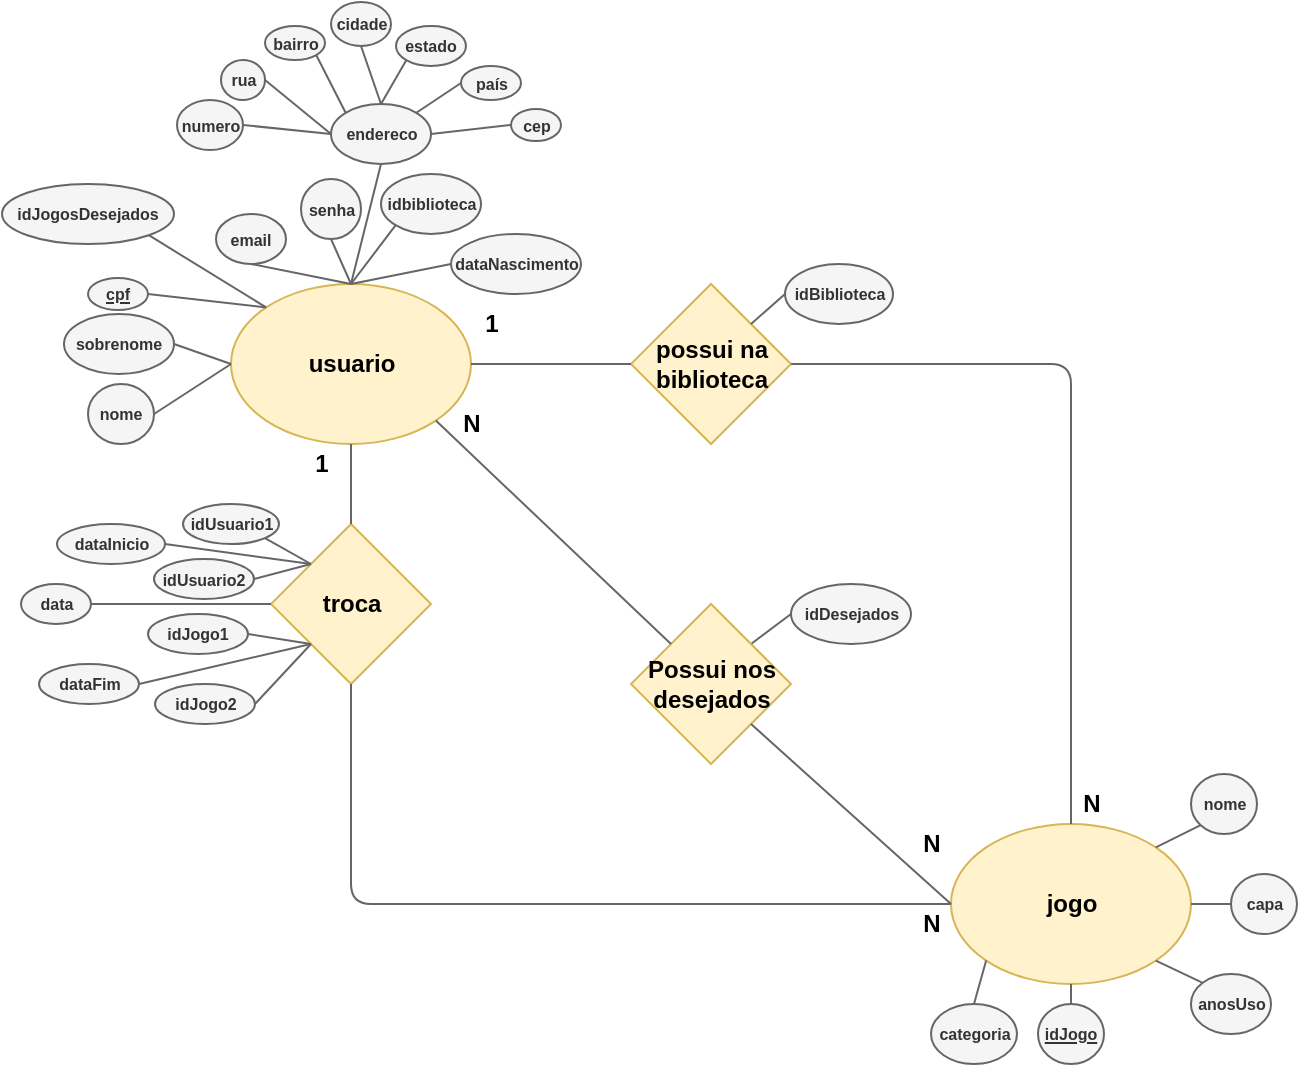 <mxfile version="12.2.6" type="device" pages="1"><diagram id="YOqCIBr4G81Ux6dIbHD8" name="Page-1"><mxGraphModel dx="712" dy="355" grid="0" gridSize="10" guides="1" tooltips="1" connect="1" arrows="1" fold="1" page="0" pageScale="1" pageWidth="827" pageHeight="1169" math="0" shadow="0"><root><mxCell id="0"/><mxCell id="1" parent="0"/><mxCell id="bX51z0ji0cr_PuRlxTNF-1" value="usuario" style="ellipse;whiteSpace=wrap;html=1;strokeWidth=1;fontFamily=Helvetica;fontStyle=1;labelBackgroundColor=none;labelBorderColor=none;fillColor=#fff2cc;strokeColor=#d6b656;" vertex="1" parent="1"><mxGeometry x="344.5" y="201" width="120" height="80" as="geometry"/></mxCell><mxCell id="bX51z0ji0cr_PuRlxTNF-3" value="possui na biblioteca" style="rhombus;whiteSpace=wrap;html=1;strokeWidth=1;fontFamily=Helvetica;fontStyle=1;labelBackgroundColor=none;labelBorderColor=none;fillColor=#fff2cc;strokeColor=#d6b656;" vertex="1" parent="1"><mxGeometry x="544.5" y="201" width="80" height="80" as="geometry"/></mxCell><mxCell id="bX51z0ji0cr_PuRlxTNF-5" value="" style="endArrow=none;html=1;entryX=0;entryY=0.5;entryDx=0;entryDy=0;exitX=1;exitY=0.5;exitDx=0;exitDy=0;strokeWidth=1;fontFamily=Helvetica;fontStyle=1;labelBackgroundColor=none;labelBorderColor=none;fillColor=#f5f5f5;strokeColor=#666666;" edge="1" parent="1" source="bX51z0ji0cr_PuRlxTNF-1" target="bX51z0ji0cr_PuRlxTNF-3"><mxGeometry width="50" height="50" relative="1" as="geometry"><mxPoint x="184.5" y="241" as="sourcePoint"/><mxPoint x="234.5" y="191" as="targetPoint"/></mxGeometry></mxCell><mxCell id="bX51z0ji0cr_PuRlxTNF-10" value="jogo" style="ellipse;whiteSpace=wrap;html=1;strokeWidth=1;fontFamily=Helvetica;fontStyle=1;labelBackgroundColor=none;labelBorderColor=none;fillColor=#fff2cc;strokeColor=#d6b656;" vertex="1" parent="1"><mxGeometry x="704.5" y="471" width="120" height="80" as="geometry"/></mxCell><mxCell id="bX51z0ji0cr_PuRlxTNF-13" value="troca" style="rhombus;whiteSpace=wrap;html=1;strokeWidth=1;fontFamily=Helvetica;fontStyle=1;labelBackgroundColor=none;labelBorderColor=none;fillColor=#fff2cc;strokeColor=#d6b656;" vertex="1" parent="1"><mxGeometry x="364.5" y="321" width="80" height="80" as="geometry"/></mxCell><mxCell id="bX51z0ji0cr_PuRlxTNF-18" value="" style="endArrow=none;html=1;entryX=0;entryY=0.5;entryDx=0;entryDy=0;exitX=0.5;exitY=1;exitDx=0;exitDy=0;strokeWidth=1;fontFamily=Helvetica;fontStyle=1;labelBackgroundColor=none;labelBorderColor=none;fillColor=#f5f5f5;strokeColor=#666666;" edge="1" parent="1" source="bX51z0ji0cr_PuRlxTNF-13" target="bX51z0ji0cr_PuRlxTNF-10"><mxGeometry width="50" height="50" relative="1" as="geometry"><mxPoint x="184.5" y="491" as="sourcePoint"/><mxPoint x="234.5" y="441" as="targetPoint"/><Array as="points"><mxPoint x="404.5" y="511"/></Array></mxGeometry></mxCell><mxCell id="bX51z0ji0cr_PuRlxTNF-19" value="" style="endArrow=none;html=1;entryX=0.5;entryY=1;entryDx=0;entryDy=0;exitX=0.5;exitY=0;exitDx=0;exitDy=0;strokeWidth=1;fontFamily=Helvetica;fontStyle=1;labelBackgroundColor=none;labelBorderColor=none;fillColor=#f5f5f5;strokeColor=#666666;" edge="1" parent="1" source="bX51z0ji0cr_PuRlxTNF-13" target="bX51z0ji0cr_PuRlxTNF-1"><mxGeometry width="50" height="50" relative="1" as="geometry"><mxPoint x="184.5" y="491" as="sourcePoint"/><mxPoint x="234.5" y="441" as="targetPoint"/></mxGeometry></mxCell><mxCell id="bX51z0ji0cr_PuRlxTNF-20" value="idUsuario1" style="ellipse;whiteSpace=wrap;html=1;strokeWidth=1;fontFamily=Helvetica;fontStyle=1;fontSize=8;labelBackgroundColor=none;labelBorderColor=none;fillColor=#f5f5f5;strokeColor=#666666;fontColor=#333333;" vertex="1" parent="1"><mxGeometry x="320.5" y="311" width="48" height="20" as="geometry"/></mxCell><mxCell id="bX51z0ji0cr_PuRlxTNF-21" value="idUsuario2" style="ellipse;whiteSpace=wrap;html=1;strokeWidth=1;fontFamily=Helvetica;fontStyle=1;fontSize=8;labelBackgroundColor=none;labelBorderColor=none;fillColor=#f5f5f5;strokeColor=#666666;fontColor=#333333;" vertex="1" parent="1"><mxGeometry x="306" y="338.5" width="50" height="20" as="geometry"/></mxCell><mxCell id="bX51z0ji0cr_PuRlxTNF-22" value="" style="endArrow=none;html=1;entryX=1;entryY=1;entryDx=0;entryDy=0;strokeWidth=1;fontFamily=Helvetica;fontStyle=1;exitX=0;exitY=0;exitDx=0;exitDy=0;labelBackgroundColor=none;labelBorderColor=none;fillColor=#f5f5f5;strokeColor=#666666;" edge="1" parent="1" source="bX51z0ji0cr_PuRlxTNF-13" target="bX51z0ji0cr_PuRlxTNF-20"><mxGeometry width="50" height="50" relative="1" as="geometry"><mxPoint x="264.5" y="231" as="sourcePoint"/><mxPoint x="234.5" y="441" as="targetPoint"/></mxGeometry></mxCell><mxCell id="bX51z0ji0cr_PuRlxTNF-23" value="" style="endArrow=none;html=1;entryX=0;entryY=0;entryDx=0;entryDy=0;exitX=1;exitY=0.5;exitDx=0;exitDy=0;strokeWidth=1;fontFamily=Helvetica;fontStyle=1;labelBackgroundColor=none;labelBorderColor=none;fillColor=#f5f5f5;strokeColor=#666666;" edge="1" parent="1" source="bX51z0ji0cr_PuRlxTNF-21" target="bX51z0ji0cr_PuRlxTNF-13"><mxGeometry width="50" height="50" relative="1" as="geometry"><mxPoint x="184.5" y="491" as="sourcePoint"/><mxPoint x="234.5" y="441" as="targetPoint"/></mxGeometry></mxCell><mxCell id="bX51z0ji0cr_PuRlxTNF-24" value="1" style="text;html=1;align=center;verticalAlign=middle;whiteSpace=wrap;rounded=0;strokeWidth=1;fontFamily=Helvetica;fontStyle=1;labelBackgroundColor=none;labelBorderColor=none;" vertex="1" parent="1"><mxGeometry x="379.5" y="281" width="20" height="20" as="geometry"/></mxCell><mxCell id="bX51z0ji0cr_PuRlxTNF-29" value="1" style="text;html=1;align=center;verticalAlign=middle;whiteSpace=wrap;rounded=0;strokeWidth=1;fontFamily=Helvetica;fontStyle=1;labelBackgroundColor=none;labelBorderColor=none;" vertex="1" parent="1"><mxGeometry x="464.5" y="211" width="20" height="20" as="geometry"/></mxCell><mxCell id="bX51z0ji0cr_PuRlxTNF-30" value="N" style="text;html=1;align=center;verticalAlign=middle;whiteSpace=wrap;rounded=0;strokeWidth=1;fontFamily=Helvetica;fontStyle=1;labelBackgroundColor=none;labelBorderColor=none;" vertex="1" parent="1"><mxGeometry x="684.5" y="471" width="20" height="20" as="geometry"/></mxCell><mxCell id="bX51z0ji0cr_PuRlxTNF-37" value="" style="endArrow=none;html=1;strokeWidth=1;fontFamily=Helvetica;entryX=0.5;entryY=0;entryDx=0;entryDy=0;exitX=1;exitY=0.5;exitDx=0;exitDy=0;labelBackgroundColor=none;labelBorderColor=none;fillColor=#f5f5f5;strokeColor=#666666;fontStyle=1" edge="1" parent="1" source="bX51z0ji0cr_PuRlxTNF-3" target="bX51z0ji0cr_PuRlxTNF-10"><mxGeometry width="50" height="50" relative="1" as="geometry"><mxPoint x="344.5" y="581" as="sourcePoint"/><mxPoint x="394.5" y="531" as="targetPoint"/><Array as="points"><mxPoint x="764.5" y="241"/></Array></mxGeometry></mxCell><mxCell id="bX51z0ji0cr_PuRlxTNF-39" value="N" style="text;html=1;align=center;verticalAlign=middle;whiteSpace=wrap;rounded=0;strokeWidth=1;fontFamily=Helvetica;fontStyle=1;labelBackgroundColor=none;labelBorderColor=none;" vertex="1" parent="1"><mxGeometry x="764.5" y="451" width="20" height="20" as="geometry"/></mxCell><mxCell id="bX51z0ji0cr_PuRlxTNF-40" value="idDesejados" style="ellipse;whiteSpace=wrap;html=1;strokeWidth=1;fontFamily=Helvetica;fontStyle=1;fontSize=8;labelBackgroundColor=none;labelBorderColor=none;fillColor=#f5f5f5;strokeColor=#666666;fontColor=#333333;" vertex="1" parent="1"><mxGeometry x="624.5" y="351" width="60" height="30" as="geometry"/></mxCell><mxCell id="bX51z0ji0cr_PuRlxTNF-42" value="" style="endArrow=none;html=1;strokeWidth=1;fontFamily=Helvetica;entryX=0;entryY=0.5;entryDx=0;entryDy=0;exitX=1;exitY=0;exitDx=0;exitDy=0;labelBackgroundColor=none;labelBorderColor=none;fillColor=#f5f5f5;strokeColor=#666666;fontStyle=1" edge="1" parent="1" source="bX51z0ji0cr_PuRlxTNF-43" target="bX51z0ji0cr_PuRlxTNF-40"><mxGeometry width="50" height="50" relative="1" as="geometry"><mxPoint x="184.5" y="451" as="sourcePoint"/><mxPoint x="234.5" y="401" as="targetPoint"/></mxGeometry></mxCell><mxCell id="bX51z0ji0cr_PuRlxTNF-43" value="Possui nos desejados" style="rhombus;whiteSpace=wrap;html=1;strokeWidth=1;fontFamily=Helvetica;fontStyle=1;labelBackgroundColor=none;labelBorderColor=none;fillColor=#fff2cc;strokeColor=#d6b656;" vertex="1" parent="1"><mxGeometry x="544.5" y="361" width="80" height="80" as="geometry"/></mxCell><mxCell id="bX51z0ji0cr_PuRlxTNF-46" value="" style="endArrow=none;html=1;strokeWidth=1;fontFamily=Helvetica;entryX=1;entryY=1;entryDx=0;entryDy=0;exitX=0;exitY=0;exitDx=0;exitDy=0;labelBackgroundColor=none;labelBorderColor=none;fillColor=#f5f5f5;strokeColor=#666666;fontStyle=1" edge="1" parent="1" source="bX51z0ji0cr_PuRlxTNF-43" target="bX51z0ji0cr_PuRlxTNF-1"><mxGeometry width="50" height="50" relative="1" as="geometry"><mxPoint x="344.5" y="641" as="sourcePoint"/><mxPoint x="394.5" y="591" as="targetPoint"/></mxGeometry></mxCell><mxCell id="bX51z0ji0cr_PuRlxTNF-48" value="idBiblioteca" style="ellipse;whiteSpace=wrap;html=1;strokeWidth=1;fontFamily=Helvetica;fontStyle=1;fontSize=8;labelBackgroundColor=none;labelBorderColor=none;fillColor=#f5f5f5;strokeColor=#666666;fontColor=#333333;" vertex="1" parent="1"><mxGeometry x="621.5" y="191" width="54" height="30" as="geometry"/></mxCell><mxCell id="bX51z0ji0cr_PuRlxTNF-49" value="" style="endArrow=none;html=1;strokeWidth=1;fontFamily=Helvetica;entryX=0;entryY=0.5;entryDx=0;entryDy=0;exitX=1;exitY=0;exitDx=0;exitDy=0;labelBackgroundColor=none;labelBorderColor=none;fillColor=#f5f5f5;strokeColor=#666666;fontStyle=1" edge="1" parent="1" target="bX51z0ji0cr_PuRlxTNF-48" source="bX51z0ji0cr_PuRlxTNF-3"><mxGeometry width="50" height="50" relative="1" as="geometry"><mxPoint x="454.5" y="121" as="sourcePoint"/><mxPoint x="244.5" y="411" as="targetPoint"/></mxGeometry></mxCell><mxCell id="bX51z0ji0cr_PuRlxTNF-53" value="" style="endArrow=none;html=1;strokeWidth=1;fontFamily=Helvetica;entryX=1;entryY=1;entryDx=0;entryDy=0;exitX=0;exitY=0.5;exitDx=0;exitDy=0;labelBackgroundColor=none;labelBorderColor=none;fillColor=#f5f5f5;strokeColor=#666666;fontStyle=1" edge="1" parent="1" source="bX51z0ji0cr_PuRlxTNF-10" target="bX51z0ji0cr_PuRlxTNF-43"><mxGeometry width="50" height="50" relative="1" as="geometry"><mxPoint x="134.5" y="531" as="sourcePoint"/><mxPoint x="184.5" y="481" as="targetPoint"/></mxGeometry></mxCell><mxCell id="bX51z0ji0cr_PuRlxTNF-54" value="N" style="text;html=1;align=center;verticalAlign=middle;whiteSpace=wrap;rounded=0;strokeWidth=1;fontFamily=Helvetica;fontStyle=1;labelBackgroundColor=none;labelBorderColor=none;" vertex="1" parent="1"><mxGeometry x="684.5" y="511" width="20" height="20" as="geometry"/></mxCell><mxCell id="bX51z0ji0cr_PuRlxTNF-55" value="N" style="text;html=1;align=center;verticalAlign=middle;whiteSpace=wrap;rounded=0;strokeWidth=1;fontFamily=Helvetica;fontStyle=1;labelBackgroundColor=none;labelBorderColor=none;" vertex="1" parent="1"><mxGeometry x="454.5" y="261" width="20" height="20" as="geometry"/></mxCell><mxCell id="bX51z0ji0cr_PuRlxTNF-56" value="nome" style="ellipse;whiteSpace=wrap;html=1;strokeWidth=1;fontFamily=Helvetica;fontSize=8;labelBackgroundColor=none;labelBorderColor=none;fillColor=#f5f5f5;strokeColor=#666666;fontColor=#333333;fontStyle=1" vertex="1" parent="1"><mxGeometry x="273" y="251" width="33" height="30" as="geometry"/></mxCell><mxCell id="bX51z0ji0cr_PuRlxTNF-58" value="sobrenome" style="ellipse;whiteSpace=wrap;html=1;strokeWidth=1;fontFamily=Helvetica;fontSize=8;labelBackgroundColor=none;labelBorderColor=none;fillColor=#f5f5f5;strokeColor=#666666;fontColor=#333333;fontStyle=1" vertex="1" parent="1"><mxGeometry x="261" y="216" width="55" height="30" as="geometry"/></mxCell><mxCell id="bX51z0ji0cr_PuRlxTNF-61" value="&lt;u style=&quot;font-size: 8px;&quot;&gt;cpf&lt;/u&gt;" style="ellipse;whiteSpace=wrap;html=1;strokeWidth=1;fontFamily=Helvetica;fontSize=8;labelBackgroundColor=none;labelBorderColor=none;fillColor=#f5f5f5;strokeColor=#666666;fontColor=#333333;fontStyle=1" vertex="1" parent="1"><mxGeometry x="273" y="198" width="30" height="16" as="geometry"/></mxCell><mxCell id="bX51z0ji0cr_PuRlxTNF-63" value="email" style="ellipse;whiteSpace=wrap;html=1;strokeWidth=1;fontFamily=Helvetica;fontSize=8;labelBackgroundColor=none;labelBorderColor=none;fillColor=#f5f5f5;strokeColor=#666666;fontColor=#333333;fontStyle=1" vertex="1" parent="1"><mxGeometry x="337" y="166" width="35" height="25" as="geometry"/></mxCell><mxCell id="bX51z0ji0cr_PuRlxTNF-65" value="senha" style="ellipse;whiteSpace=wrap;html=1;strokeWidth=1;fontFamily=Helvetica;fontSize=8;labelBackgroundColor=none;labelBorderColor=none;fillColor=#f5f5f5;strokeColor=#666666;fontColor=#333333;fontStyle=1" vertex="1" parent="1"><mxGeometry x="379.5" y="148.5" width="30" height="30" as="geometry"/></mxCell><mxCell id="bX51z0ji0cr_PuRlxTNF-67" value="idbiblioteca" style="ellipse;whiteSpace=wrap;html=1;strokeWidth=1;fontFamily=Helvetica;fontSize=8;labelBackgroundColor=none;labelBorderColor=none;fillColor=#f5f5f5;strokeColor=#666666;fontColor=#333333;fontStyle=1" vertex="1" parent="1"><mxGeometry x="419.5" y="146" width="50" height="30" as="geometry"/></mxCell><mxCell id="bX51z0ji0cr_PuRlxTNF-68" value="idJogosDesejados" style="ellipse;whiteSpace=wrap;html=1;strokeWidth=1;fontFamily=Helvetica;fontSize=8;labelBackgroundColor=none;labelBorderColor=none;fillColor=#f5f5f5;strokeColor=#666666;fontColor=#333333;fontStyle=1" vertex="1" parent="1"><mxGeometry x="230" y="151" width="86" height="30" as="geometry"/></mxCell><mxCell id="bX51z0ji0cr_PuRlxTNF-70" value="dataNascimento" style="ellipse;whiteSpace=wrap;html=1;strokeWidth=1;fontFamily=Helvetica;fontSize=8;labelBackgroundColor=none;labelBorderColor=none;fillColor=#f5f5f5;strokeColor=#666666;fontColor=#333333;fontStyle=1" vertex="1" parent="1"><mxGeometry x="454.5" y="176" width="65" height="30" as="geometry"/></mxCell><mxCell id="bX51z0ji0cr_PuRlxTNF-71" value="rua" style="ellipse;whiteSpace=wrap;html=1;strokeWidth=1;fontFamily=Helvetica;fontSize=8;labelBackgroundColor=none;labelBorderColor=none;fillColor=#f5f5f5;strokeColor=#666666;fontColor=#333333;fontStyle=1" vertex="1" parent="1"><mxGeometry x="339.5" y="89" width="22" height="20" as="geometry"/></mxCell><mxCell id="bX51z0ji0cr_PuRlxTNF-72" value="numero" style="ellipse;whiteSpace=wrap;html=1;strokeWidth=1;fontFamily=Helvetica;fontSize=8;labelBackgroundColor=none;labelBorderColor=none;fillColor=#f5f5f5;strokeColor=#666666;fontColor=#333333;fontStyle=1" vertex="1" parent="1"><mxGeometry x="317.5" y="109" width="33" height="25" as="geometry"/></mxCell><mxCell id="bX51z0ji0cr_PuRlxTNF-73" value="cep" style="ellipse;whiteSpace=wrap;html=1;strokeWidth=1;fontFamily=Helvetica;fontSize=8;labelBackgroundColor=none;labelBorderColor=none;fillColor=#f5f5f5;strokeColor=#666666;fontColor=#333333;fontStyle=1" vertex="1" parent="1"><mxGeometry x="484.5" y="113.5" width="25" height="16" as="geometry"/></mxCell><mxCell id="bX51z0ji0cr_PuRlxTNF-74" value="bairro" style="ellipse;whiteSpace=wrap;html=1;strokeWidth=1;fontFamily=Helvetica;fontSize=8;labelBackgroundColor=none;labelBorderColor=none;fillColor=#f5f5f5;strokeColor=#666666;fontColor=#333333;fontStyle=1" vertex="1" parent="1"><mxGeometry x="361.5" y="72" width="30" height="17" as="geometry"/></mxCell><mxCell id="bX51z0ji0cr_PuRlxTNF-75" value="cidade" style="ellipse;whiteSpace=wrap;html=1;strokeWidth=1;fontFamily=Helvetica;fontSize=8;labelBackgroundColor=none;labelBorderColor=none;fillColor=#f5f5f5;strokeColor=#666666;fontColor=#333333;fontStyle=1" vertex="1" parent="1"><mxGeometry x="394.5" y="60" width="30" height="22" as="geometry"/></mxCell><mxCell id="bX51z0ji0cr_PuRlxTNF-78" value="estado" style="ellipse;whiteSpace=wrap;html=1;strokeWidth=1;fontFamily=Helvetica;fontSize=8;labelBackgroundColor=none;labelBorderColor=none;fillColor=#f5f5f5;strokeColor=#666666;fontColor=#333333;fontStyle=1" vertex="1" parent="1"><mxGeometry x="427" y="72" width="35" height="20" as="geometry"/></mxCell><mxCell id="bX51z0ji0cr_PuRlxTNF-79" value="país" style="ellipse;whiteSpace=wrap;html=1;strokeWidth=1;fontFamily=Helvetica;fontSize=8;labelBackgroundColor=none;labelBorderColor=none;fillColor=#f5f5f5;strokeColor=#666666;fontColor=#333333;fontStyle=1" vertex="1" parent="1"><mxGeometry x="459.5" y="92" width="30" height="17" as="geometry"/></mxCell><mxCell id="bX51z0ji0cr_PuRlxTNF-85" value="endereco" style="ellipse;whiteSpace=wrap;html=1;strokeWidth=1;fontFamily=Helvetica;fontSize=8;labelBackgroundColor=none;labelBorderColor=none;fillColor=#f5f5f5;strokeColor=#666666;fontColor=#333333;fontStyle=1" vertex="1" parent="1"><mxGeometry x="394.5" y="111" width="50" height="30" as="geometry"/></mxCell><mxCell id="bX51z0ji0cr_PuRlxTNF-93" value="" style="endArrow=none;html=1;strokeWidth=1;fontFamily=Helvetica;fontSize=8;exitX=1;exitY=0.5;exitDx=0;exitDy=0;labelBackgroundColor=none;labelBorderColor=none;fillColor=#f5f5f5;strokeColor=#666666;fontStyle=1" edge="1" parent="1" source="bX51z0ji0cr_PuRlxTNF-56"><mxGeometry width="50" height="50" relative="1" as="geometry"><mxPoint x="44.5" y="621" as="sourcePoint"/><mxPoint x="344.5" y="241" as="targetPoint"/></mxGeometry></mxCell><mxCell id="bX51z0ji0cr_PuRlxTNF-94" value="" style="endArrow=none;html=1;strokeWidth=1;fontFamily=Helvetica;fontSize=8;entryX=0;entryY=0.5;entryDx=0;entryDy=0;exitX=1;exitY=0.5;exitDx=0;exitDy=0;labelBackgroundColor=none;labelBorderColor=none;fillColor=#f5f5f5;strokeColor=#666666;fontStyle=1" edge="1" parent="1" source="bX51z0ji0cr_PuRlxTNF-58" target="bX51z0ji0cr_PuRlxTNF-1"><mxGeometry width="50" height="50" relative="1" as="geometry"><mxPoint x="44.5" y="621" as="sourcePoint"/><mxPoint x="94.5" y="571" as="targetPoint"/></mxGeometry></mxCell><mxCell id="bX51z0ji0cr_PuRlxTNF-95" value="" style="endArrow=none;html=1;strokeWidth=1;fontFamily=Helvetica;fontSize=8;entryX=0;entryY=0;entryDx=0;entryDy=0;exitX=1;exitY=0.5;exitDx=0;exitDy=0;labelBackgroundColor=none;labelBorderColor=none;fillColor=#f5f5f5;strokeColor=#666666;fontStyle=1" edge="1" parent="1" source="bX51z0ji0cr_PuRlxTNF-61" target="bX51z0ji0cr_PuRlxTNF-1"><mxGeometry width="50" height="50" relative="1" as="geometry"><mxPoint x="44.5" y="621" as="sourcePoint"/><mxPoint x="94.5" y="571" as="targetPoint"/></mxGeometry></mxCell><mxCell id="bX51z0ji0cr_PuRlxTNF-96" value="" style="endArrow=none;html=1;strokeWidth=1;fontFamily=Helvetica;fontSize=8;entryX=0.5;entryY=0;entryDx=0;entryDy=0;exitX=0.5;exitY=1;exitDx=0;exitDy=0;labelBackgroundColor=none;labelBorderColor=none;fillColor=#f5f5f5;strokeColor=#666666;fontStyle=1" edge="1" parent="1" source="bX51z0ji0cr_PuRlxTNF-63" target="bX51z0ji0cr_PuRlxTNF-1"><mxGeometry width="50" height="50" relative="1" as="geometry"><mxPoint x="44.5" y="621" as="sourcePoint"/><mxPoint x="94.5" y="571" as="targetPoint"/></mxGeometry></mxCell><mxCell id="bX51z0ji0cr_PuRlxTNF-97" value="" style="endArrow=none;html=1;strokeWidth=1;fontFamily=Helvetica;fontSize=8;entryX=0.5;entryY=1;entryDx=0;entryDy=0;exitX=0.5;exitY=0;exitDx=0;exitDy=0;labelBackgroundColor=none;labelBorderColor=none;fillColor=#f5f5f5;strokeColor=#666666;fontStyle=1" edge="1" parent="1" source="bX51z0ji0cr_PuRlxTNF-1" target="bX51z0ji0cr_PuRlxTNF-65"><mxGeometry width="50" height="50" relative="1" as="geometry"><mxPoint x="44.5" y="621" as="sourcePoint"/><mxPoint x="94.5" y="571" as="targetPoint"/></mxGeometry></mxCell><mxCell id="bX51z0ji0cr_PuRlxTNF-98" value="" style="endArrow=none;html=1;strokeWidth=1;fontFamily=Helvetica;fontSize=8;entryX=0;entryY=0.5;entryDx=0;entryDy=0;exitX=0.5;exitY=0;exitDx=0;exitDy=0;labelBackgroundColor=none;labelBorderColor=none;fillColor=#f5f5f5;strokeColor=#666666;fontStyle=1" edge="1" parent="1" source="bX51z0ji0cr_PuRlxTNF-1" target="bX51z0ji0cr_PuRlxTNF-70"><mxGeometry width="50" height="50" relative="1" as="geometry"><mxPoint x="44.5" y="621" as="sourcePoint"/><mxPoint x="94.5" y="571" as="targetPoint"/></mxGeometry></mxCell><mxCell id="bX51z0ji0cr_PuRlxTNF-99" value="" style="endArrow=none;html=1;strokeWidth=1;fontFamily=Helvetica;fontSize=8;entryX=0;entryY=1;entryDx=0;entryDy=0;labelBackgroundColor=none;labelBorderColor=none;fillColor=#f5f5f5;strokeColor=#666666;fontStyle=1" edge="1" parent="1" target="bX51z0ji0cr_PuRlxTNF-67"><mxGeometry width="50" height="50" relative="1" as="geometry"><mxPoint x="404.5" y="201" as="sourcePoint"/><mxPoint x="94.5" y="571" as="targetPoint"/></mxGeometry></mxCell><mxCell id="bX51z0ji0cr_PuRlxTNF-100" value="" style="endArrow=none;html=1;strokeWidth=1;fontFamily=Helvetica;fontSize=8;entryX=0.5;entryY=1;entryDx=0;entryDy=0;exitX=0.5;exitY=0;exitDx=0;exitDy=0;labelBackgroundColor=none;labelBorderColor=none;fillColor=#f5f5f5;strokeColor=#666666;fontStyle=1" edge="1" parent="1" source="bX51z0ji0cr_PuRlxTNF-1" target="bX51z0ji0cr_PuRlxTNF-85"><mxGeometry width="50" height="50" relative="1" as="geometry"><mxPoint x="44.5" y="621" as="sourcePoint"/><mxPoint x="94.5" y="571" as="targetPoint"/></mxGeometry></mxCell><mxCell id="bX51z0ji0cr_PuRlxTNF-101" value="" style="endArrow=none;html=1;strokeWidth=1;fontFamily=Helvetica;fontSize=8;entryX=0;entryY=0;entryDx=0;entryDy=0;exitX=1;exitY=1;exitDx=0;exitDy=0;labelBackgroundColor=none;labelBorderColor=none;fillColor=#f5f5f5;strokeColor=#666666;fontStyle=1" edge="1" parent="1" source="bX51z0ji0cr_PuRlxTNF-68" target="bX51z0ji0cr_PuRlxTNF-1"><mxGeometry width="50" height="50" relative="1" as="geometry"><mxPoint x="44.5" y="621" as="sourcePoint"/><mxPoint x="94.5" y="571" as="targetPoint"/></mxGeometry></mxCell><mxCell id="bX51z0ji0cr_PuRlxTNF-108" value="" style="endArrow=none;html=1;strokeWidth=1;fontFamily=Helvetica;fontSize=8;entryX=0;entryY=0.5;entryDx=0;entryDy=0;exitX=1;exitY=0.5;exitDx=0;exitDy=0;labelBackgroundColor=none;labelBorderColor=none;fillColor=#f5f5f5;strokeColor=#666666;fontStyle=1" edge="1" parent="1" source="bX51z0ji0cr_PuRlxTNF-72" target="bX51z0ji0cr_PuRlxTNF-85"><mxGeometry width="50" height="50" relative="1" as="geometry"><mxPoint x="234.5" y="621" as="sourcePoint"/><mxPoint x="284.5" y="571" as="targetPoint"/></mxGeometry></mxCell><mxCell id="bX51z0ji0cr_PuRlxTNF-109" value="" style="endArrow=none;html=1;strokeWidth=1;fontFamily=Helvetica;fontSize=8;exitX=1;exitY=0.5;exitDx=0;exitDy=0;labelBackgroundColor=none;labelBorderColor=none;fillColor=#f5f5f5;strokeColor=#666666;fontStyle=1" edge="1" parent="1" source="bX51z0ji0cr_PuRlxTNF-71"><mxGeometry width="50" height="50" relative="1" as="geometry"><mxPoint x="234.5" y="621" as="sourcePoint"/><mxPoint x="394.5" y="126" as="targetPoint"/></mxGeometry></mxCell><mxCell id="bX51z0ji0cr_PuRlxTNF-110" value="" style="endArrow=none;html=1;strokeWidth=1;fontFamily=Helvetica;fontSize=8;entryX=0;entryY=0.5;entryDx=0;entryDy=0;exitX=1;exitY=0;exitDx=0;exitDy=0;labelBackgroundColor=none;labelBorderColor=none;fillColor=#f5f5f5;strokeColor=#666666;fontStyle=1" edge="1" parent="1" source="bX51z0ji0cr_PuRlxTNF-85" target="bX51z0ji0cr_PuRlxTNF-79"><mxGeometry width="50" height="50" relative="1" as="geometry"><mxPoint x="180" y="1" as="sourcePoint"/><mxPoint x="230" y="-49" as="targetPoint"/></mxGeometry></mxCell><mxCell id="bX51z0ji0cr_PuRlxTNF-113" value="" style="endArrow=none;html=1;strokeWidth=1;fontFamily=Helvetica;fontSize=8;entryX=0.5;entryY=0;entryDx=0;entryDy=0;exitX=0;exitY=1;exitDx=0;exitDy=0;labelBackgroundColor=none;labelBorderColor=none;fillColor=#f5f5f5;strokeColor=#666666;fontStyle=1" edge="1" parent="1" source="bX51z0ji0cr_PuRlxTNF-78" target="bX51z0ji0cr_PuRlxTNF-85"><mxGeometry width="50" height="50" relative="1" as="geometry"><mxPoint x="211" y="21" as="sourcePoint"/><mxPoint x="261" y="-29" as="targetPoint"/></mxGeometry></mxCell><mxCell id="bX51z0ji0cr_PuRlxTNF-114" value="" style="endArrow=none;html=1;strokeWidth=1;fontFamily=Helvetica;fontSize=8;entryX=0.5;entryY=1;entryDx=0;entryDy=0;exitX=0.5;exitY=0;exitDx=0;exitDy=0;labelBackgroundColor=none;labelBorderColor=none;fillColor=#f5f5f5;strokeColor=#666666;fontStyle=1" edge="1" parent="1" source="bX51z0ji0cr_PuRlxTNF-85" target="bX51z0ji0cr_PuRlxTNF-75"><mxGeometry width="50" height="50" relative="1" as="geometry"><mxPoint x="236" y="51" as="sourcePoint"/><mxPoint x="286" y="1" as="targetPoint"/></mxGeometry></mxCell><mxCell id="bX51z0ji0cr_PuRlxTNF-115" value="" style="endArrow=none;html=1;strokeWidth=1;fontFamily=Helvetica;fontSize=8;entryX=0;entryY=0;entryDx=0;entryDy=0;exitX=1;exitY=1;exitDx=0;exitDy=0;labelBackgroundColor=none;labelBorderColor=none;fillColor=#f5f5f5;strokeColor=#666666;fontStyle=1" edge="1" parent="1" source="bX51z0ji0cr_PuRlxTNF-74" target="bX51z0ji0cr_PuRlxTNF-85"><mxGeometry width="50" height="50" relative="1" as="geometry"><mxPoint x="261" y="80.5" as="sourcePoint"/><mxPoint x="311" y="30.5" as="targetPoint"/></mxGeometry></mxCell><mxCell id="bX51z0ji0cr_PuRlxTNF-116" value="" style="endArrow=none;html=1;strokeWidth=1;fontFamily=Helvetica;fontSize=8;entryX=0;entryY=0.5;entryDx=0;entryDy=0;exitX=1;exitY=0.5;exitDx=0;exitDy=0;labelBackgroundColor=none;labelBorderColor=none;fillColor=#f5f5f5;strokeColor=#666666;fontStyle=1" edge="1" parent="1" source="bX51z0ji0cr_PuRlxTNF-85" target="bX51z0ji0cr_PuRlxTNF-73"><mxGeometry width="50" height="50" relative="1" as="geometry"><mxPoint x="394.5" y="-2" as="sourcePoint"/><mxPoint x="284.5" y="571" as="targetPoint"/></mxGeometry></mxCell><mxCell id="bX51z0ji0cr_PuRlxTNF-117" value="nome" style="ellipse;whiteSpace=wrap;html=1;strokeWidth=1;fontFamily=Helvetica;fontSize=8;labelBackgroundColor=none;labelBorderColor=none;fillColor=#f5f5f5;strokeColor=#666666;fontColor=#333333;fontStyle=1" vertex="1" parent="1"><mxGeometry x="824.5" y="446" width="33" height="30" as="geometry"/></mxCell><mxCell id="bX51z0ji0cr_PuRlxTNF-119" value="capa" style="ellipse;whiteSpace=wrap;html=1;strokeWidth=1;fontFamily=Helvetica;fontSize=8;labelBackgroundColor=none;labelBorderColor=none;fillColor=#f5f5f5;strokeColor=#666666;fontColor=#333333;fontStyle=1" vertex="1" parent="1"><mxGeometry x="844.5" y="496" width="33" height="30" as="geometry"/></mxCell><mxCell id="bX51z0ji0cr_PuRlxTNF-121" value="anosUso" style="ellipse;whiteSpace=wrap;html=1;strokeWidth=1;fontFamily=Helvetica;fontSize=8;labelBackgroundColor=none;labelBorderColor=none;fillColor=#f5f5f5;strokeColor=#666666;fontColor=#333333;fontStyle=1" vertex="1" parent="1"><mxGeometry x="824.5" y="546" width="40" height="30" as="geometry"/></mxCell><mxCell id="bX51z0ji0cr_PuRlxTNF-124" value="idJogo" style="ellipse;whiteSpace=wrap;html=1;strokeWidth=1;fontFamily=Helvetica;fontSize=8;labelBackgroundColor=none;labelBorderColor=none;fillColor=#f5f5f5;strokeColor=#666666;fontColor=#333333;fontStyle=5" vertex="1" parent="1"><mxGeometry x="748" y="561" width="33" height="30" as="geometry"/></mxCell><mxCell id="bX51z0ji0cr_PuRlxTNF-125" value="categoria" style="ellipse;whiteSpace=wrap;html=1;strokeWidth=1;fontFamily=Helvetica;fontSize=8;labelBackgroundColor=none;labelBorderColor=none;fillColor=#f5f5f5;strokeColor=#666666;fontColor=#333333;fontStyle=1" vertex="1" parent="1"><mxGeometry x="694.5" y="561" width="43" height="30" as="geometry"/></mxCell><mxCell id="bX51z0ji0cr_PuRlxTNF-126" value="" style="endArrow=none;html=1;strokeWidth=1;fontFamily=Helvetica;fontSize=8;entryX=0;entryY=1;entryDx=0;entryDy=0;exitX=0.5;exitY=0;exitDx=0;exitDy=0;labelBackgroundColor=none;labelBorderColor=none;fillColor=#f5f5f5;strokeColor=#666666;fontStyle=1" edge="1" parent="1" source="bX51z0ji0cr_PuRlxTNF-125" target="bX51z0ji0cr_PuRlxTNF-10"><mxGeometry width="50" height="50" relative="1" as="geometry"><mxPoint x="434.5" y="671" as="sourcePoint"/><mxPoint x="484.5" y="621" as="targetPoint"/></mxGeometry></mxCell><mxCell id="bX51z0ji0cr_PuRlxTNF-127" value="" style="endArrow=none;html=1;strokeWidth=1;fontFamily=Helvetica;fontSize=8;entryX=0.5;entryY=1;entryDx=0;entryDy=0;exitX=0.5;exitY=0;exitDx=0;exitDy=0;labelBackgroundColor=none;labelBorderColor=none;fillColor=#f5f5f5;strokeColor=#666666;fontStyle=1" edge="1" parent="1" source="bX51z0ji0cr_PuRlxTNF-124" target="bX51z0ji0cr_PuRlxTNF-10"><mxGeometry width="50" height="50" relative="1" as="geometry"><mxPoint x="434.5" y="671" as="sourcePoint"/><mxPoint x="484.5" y="621" as="targetPoint"/></mxGeometry></mxCell><mxCell id="bX51z0ji0cr_PuRlxTNF-128" value="" style="endArrow=none;html=1;strokeWidth=1;fontFamily=Helvetica;fontSize=8;entryX=0;entryY=0;entryDx=0;entryDy=0;exitX=1;exitY=1;exitDx=0;exitDy=0;labelBackgroundColor=none;labelBorderColor=none;fillColor=#f5f5f5;strokeColor=#666666;fontStyle=1" edge="1" parent="1" source="bX51z0ji0cr_PuRlxTNF-10" target="bX51z0ji0cr_PuRlxTNF-121"><mxGeometry width="50" height="50" relative="1" as="geometry"><mxPoint x="434.5" y="671" as="sourcePoint"/><mxPoint x="484.5" y="621" as="targetPoint"/></mxGeometry></mxCell><mxCell id="bX51z0ji0cr_PuRlxTNF-129" value="" style="endArrow=none;html=1;strokeWidth=1;fontFamily=Helvetica;fontSize=8;entryX=0;entryY=0.5;entryDx=0;entryDy=0;exitX=1;exitY=0.5;exitDx=0;exitDy=0;labelBackgroundColor=none;labelBorderColor=none;fillColor=#f5f5f5;strokeColor=#666666;fontStyle=1" edge="1" parent="1" source="bX51z0ji0cr_PuRlxTNF-10" target="bX51z0ji0cr_PuRlxTNF-119"><mxGeometry width="50" height="50" relative="1" as="geometry"><mxPoint x="434.5" y="671" as="sourcePoint"/><mxPoint x="484.5" y="621" as="targetPoint"/></mxGeometry></mxCell><mxCell id="bX51z0ji0cr_PuRlxTNF-130" value="" style="endArrow=none;html=1;strokeWidth=1;fontFamily=Helvetica;fontSize=8;entryX=0;entryY=1;entryDx=0;entryDy=0;exitX=1;exitY=0;exitDx=0;exitDy=0;labelBackgroundColor=none;labelBorderColor=none;fillColor=#f5f5f5;strokeColor=#666666;fontStyle=1" edge="1" parent="1" source="bX51z0ji0cr_PuRlxTNF-10" target="bX51z0ji0cr_PuRlxTNF-117"><mxGeometry width="50" height="50" relative="1" as="geometry"><mxPoint x="434.5" y="671" as="sourcePoint"/><mxPoint x="484.5" y="621" as="targetPoint"/></mxGeometry></mxCell><mxCell id="bX51z0ji0cr_PuRlxTNF-131" value="idJogo1" style="ellipse;whiteSpace=wrap;html=1;strokeWidth=1;fontFamily=Helvetica;fontStyle=1;fontSize=8;labelBackgroundColor=none;labelBorderColor=none;fillColor=#f5f5f5;strokeColor=#666666;fontColor=#333333;" vertex="1" parent="1"><mxGeometry x="303" y="366" width="50" height="20" as="geometry"/></mxCell><mxCell id="bX51z0ji0cr_PuRlxTNF-133" value="" style="endArrow=none;html=1;strokeWidth=1;fontFamily=Helvetica;fontSize=8;exitX=1;exitY=0.5;exitDx=0;exitDy=0;entryX=0;entryY=1;entryDx=0;entryDy=0;labelBackgroundColor=none;labelBorderColor=none;fillColor=#f5f5f5;strokeColor=#666666;fontStyle=1" edge="1" parent="1" source="bX51z0ji0cr_PuRlxTNF-131" target="bX51z0ji0cr_PuRlxTNF-13"><mxGeometry width="50" height="50" relative="1" as="geometry"><mxPoint x="234.5" y="661" as="sourcePoint"/><mxPoint x="364.5" y="391" as="targetPoint"/></mxGeometry></mxCell><mxCell id="bX51z0ji0cr_PuRlxTNF-135" value="idJogo2" style="ellipse;whiteSpace=wrap;html=1;strokeWidth=1;fontFamily=Helvetica;fontStyle=1;fontSize=8;labelBackgroundColor=none;labelBorderColor=none;fillColor=#f5f5f5;strokeColor=#666666;fontColor=#333333;" vertex="1" parent="1"><mxGeometry x="306.5" y="401" width="50" height="20" as="geometry"/></mxCell><mxCell id="bX51z0ji0cr_PuRlxTNF-136" value="" style="endArrow=none;html=1;strokeWidth=1;fontFamily=Helvetica;fontSize=8;exitX=1;exitY=0.5;exitDx=0;exitDy=0;labelBackgroundColor=none;labelBorderColor=none;fillColor=#f5f5f5;strokeColor=#666666;fontStyle=1" edge="1" parent="1" source="bX51z0ji0cr_PuRlxTNF-135"><mxGeometry width="50" height="50" relative="1" as="geometry"><mxPoint x="234.5" y="661" as="sourcePoint"/><mxPoint x="384.5" y="381" as="targetPoint"/></mxGeometry></mxCell><mxCell id="bX51z0ji0cr_PuRlxTNF-138" value="dataInicio" style="ellipse;whiteSpace=wrap;html=1;strokeWidth=1;fontFamily=Helvetica;fontStyle=1;fontSize=8;labelBackgroundColor=none;labelBorderColor=none;fillColor=#f5f5f5;strokeColor=#666666;fontColor=#333333;" vertex="1" parent="1"><mxGeometry x="257.5" y="321" width="54" height="20" as="geometry"/></mxCell><mxCell id="bX51z0ji0cr_PuRlxTNF-139" value="dataFim" style="ellipse;whiteSpace=wrap;html=1;strokeWidth=1;fontFamily=Helvetica;fontStyle=1;fontSize=8;labelBackgroundColor=none;labelBorderColor=none;fillColor=#f5f5f5;strokeColor=#666666;fontColor=#333333;" vertex="1" parent="1"><mxGeometry x="248.5" y="391" width="50" height="20" as="geometry"/></mxCell><mxCell id="bX51z0ji0cr_PuRlxTNF-140" value="" style="endArrow=none;html=1;strokeWidth=1;fontFamily=Helvetica;fontSize=8;entryX=1;entryY=0.5;entryDx=0;entryDy=0;labelBackgroundColor=none;labelBorderColor=none;fillColor=#f5f5f5;strokeColor=#666666;fontStyle=1" edge="1" parent="1" target="bX51z0ji0cr_PuRlxTNF-138"><mxGeometry width="50" height="50" relative="1" as="geometry"><mxPoint x="384.5" y="341" as="sourcePoint"/><mxPoint x="284.5" y="611" as="targetPoint"/></mxGeometry></mxCell><mxCell id="bX51z0ji0cr_PuRlxTNF-141" value="" style="endArrow=none;html=1;strokeWidth=1;fontFamily=Helvetica;fontSize=8;exitX=1;exitY=0.5;exitDx=0;exitDy=0;labelBackgroundColor=none;labelBorderColor=none;fillColor=#f5f5f5;strokeColor=#666666;fontStyle=1" edge="1" parent="1" source="bX51z0ji0cr_PuRlxTNF-139"><mxGeometry width="50" height="50" relative="1" as="geometry"><mxPoint x="234.5" y="661" as="sourcePoint"/><mxPoint x="384.5" y="381" as="targetPoint"/></mxGeometry></mxCell><mxCell id="bX51z0ji0cr_PuRlxTNF-144" value="data" style="ellipse;whiteSpace=wrap;html=1;strokeWidth=1;fontFamily=Helvetica;fontStyle=1;fontSize=8;labelBackgroundColor=none;labelBorderColor=none;fillColor=#f5f5f5;strokeColor=#666666;fontColor=#333333;" vertex="1" parent="1"><mxGeometry x="239.5" y="351" width="35" height="20" as="geometry"/></mxCell><mxCell id="bX51z0ji0cr_PuRlxTNF-146" value="" style="endArrow=none;html=1;strokeWidth=1;fontFamily=Helvetica;fontSize=8;entryX=1;entryY=0.5;entryDx=0;entryDy=0;exitX=0;exitY=0.5;exitDx=0;exitDy=0;labelBackgroundColor=none;labelBorderColor=none;fillColor=#f5f5f5;strokeColor=#666666;fontStyle=1" edge="1" parent="1" source="bX51z0ji0cr_PuRlxTNF-13" target="bX51z0ji0cr_PuRlxTNF-144"><mxGeometry width="50" height="50" relative="1" as="geometry"><mxPoint x="234.5" y="661" as="sourcePoint"/><mxPoint x="284.5" y="611" as="targetPoint"/></mxGeometry></mxCell></root></mxGraphModel></diagram></mxfile>